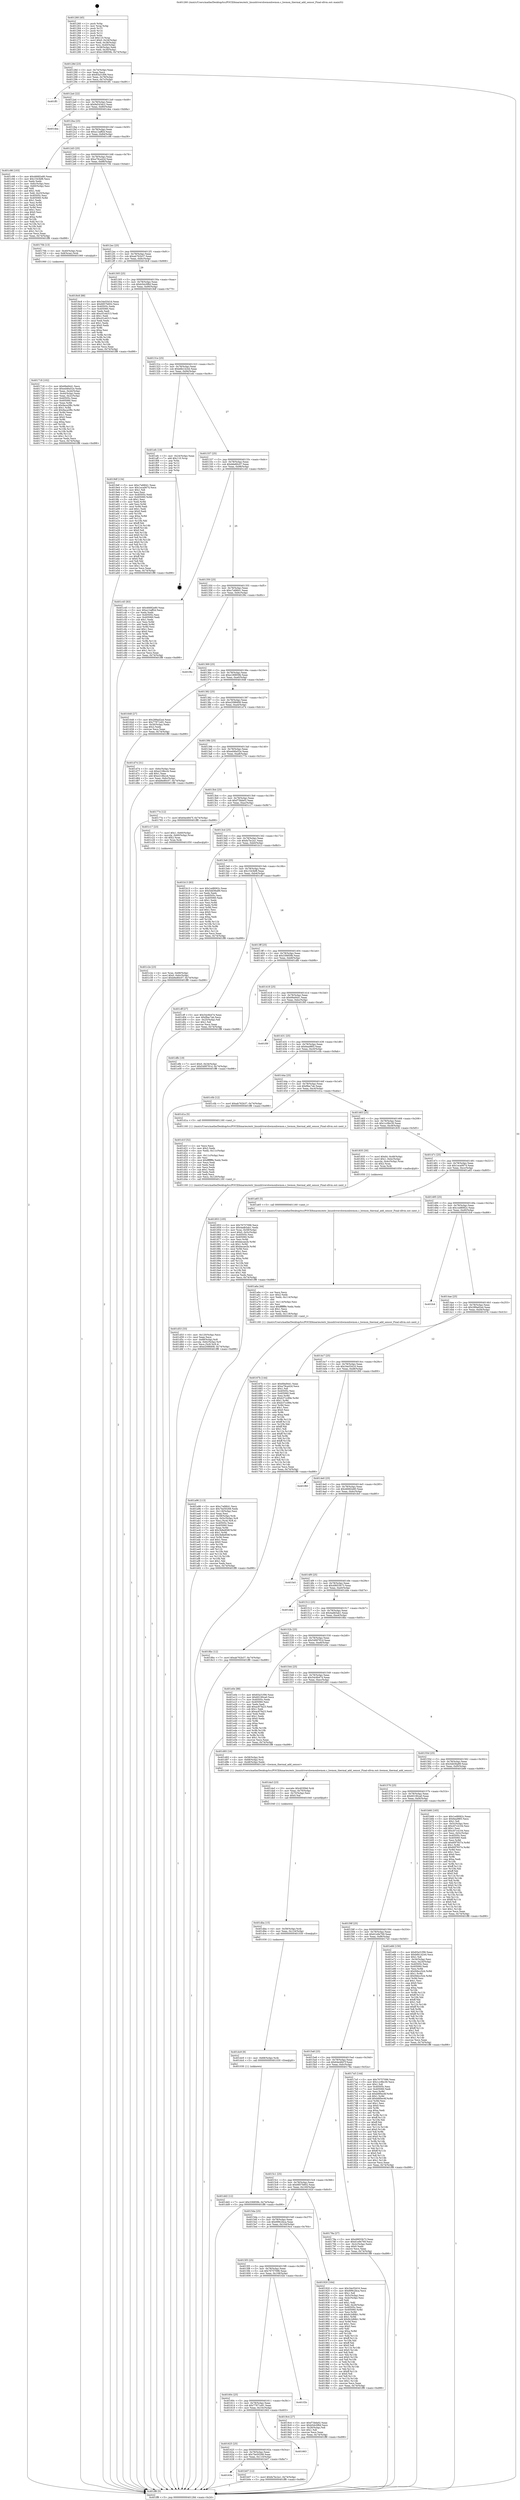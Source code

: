 digraph "0x401260" {
  label = "0x401260 (/mnt/c/Users/mathe/Desktop/tcc/POCII/binaries/extr_linuxdrivershwmonhwmon.c_hwmon_thermal_add_sensor_Final-ollvm.out::main(0))"
  labelloc = "t"
  node[shape=record]

  Entry [label="",width=0.3,height=0.3,shape=circle,fillcolor=black,style=filled]
  "0x40128d" [label="{
     0x40128d [23]\l
     | [instrs]\l
     &nbsp;&nbsp;0x40128d \<+3\>: mov -0x74(%rbp),%eax\l
     &nbsp;&nbsp;0x401290 \<+2\>: mov %eax,%ecx\l
     &nbsp;&nbsp;0x401292 \<+6\>: sub $0x83a31f06,%ecx\l
     &nbsp;&nbsp;0x401298 \<+3\>: mov %eax,-0x78(%rbp)\l
     &nbsp;&nbsp;0x40129b \<+3\>: mov %ecx,-0x7c(%rbp)\l
     &nbsp;&nbsp;0x40129e \<+6\>: je 0000000000401ff1 \<main+0xd91\>\l
  }"]
  "0x401ff1" [label="{
     0x401ff1\l
  }", style=dashed]
  "0x4012a4" [label="{
     0x4012a4 [22]\l
     | [instrs]\l
     &nbsp;&nbsp;0x4012a4 \<+5\>: jmp 00000000004012a9 \<main+0x49\>\l
     &nbsp;&nbsp;0x4012a9 \<+3\>: mov -0x78(%rbp),%eax\l
     &nbsp;&nbsp;0x4012ac \<+5\>: sub $0x9a543dc2,%eax\l
     &nbsp;&nbsp;0x4012b1 \<+3\>: mov %eax,-0x80(%rbp)\l
     &nbsp;&nbsp;0x4012b4 \<+6\>: je 0000000000401dea \<main+0xb8a\>\l
  }"]
  Exit [label="",width=0.3,height=0.3,shape=circle,fillcolor=black,style=filled,peripheries=2]
  "0x401dea" [label="{
     0x401dea\l
  }", style=dashed]
  "0x4012ba" [label="{
     0x4012ba [25]\l
     | [instrs]\l
     &nbsp;&nbsp;0x4012ba \<+5\>: jmp 00000000004012bf \<main+0x5f\>\l
     &nbsp;&nbsp;0x4012bf \<+3\>: mov -0x78(%rbp),%eax\l
     &nbsp;&nbsp;0x4012c2 \<+5\>: sub $0xa12aff2d,%eax\l
     &nbsp;&nbsp;0x4012c7 \<+6\>: mov %eax,-0x84(%rbp)\l
     &nbsp;&nbsp;0x4012cd \<+6\>: je 0000000000401c98 \<main+0xa38\>\l
  }"]
  "0x401dd2" [label="{
     0x401dd2 [12]\l
     | [instrs]\l
     &nbsp;&nbsp;0x401dd2 \<+7\>: movl $0x336859b,-0x74(%rbp)\l
     &nbsp;&nbsp;0x401dd9 \<+5\>: jmp 0000000000401ff8 \<main+0xd98\>\l
  }"]
  "0x401c98" [label="{
     0x401c98 [103]\l
     | [instrs]\l
     &nbsp;&nbsp;0x401c98 \<+5\>: mov $0x46682e80,%eax\l
     &nbsp;&nbsp;0x401c9d \<+5\>: mov $0x1543bf8,%ecx\l
     &nbsp;&nbsp;0x401ca2 \<+2\>: xor %edx,%edx\l
     &nbsp;&nbsp;0x401ca4 \<+3\>: mov -0x6c(%rbp),%esi\l
     &nbsp;&nbsp;0x401ca7 \<+3\>: cmp -0x60(%rbp),%esi\l
     &nbsp;&nbsp;0x401caa \<+4\>: setl %dil\l
     &nbsp;&nbsp;0x401cae \<+4\>: and $0x1,%dil\l
     &nbsp;&nbsp;0x401cb2 \<+4\>: mov %dil,-0x25(%rbp)\l
     &nbsp;&nbsp;0x401cb6 \<+7\>: mov 0x40505c,%esi\l
     &nbsp;&nbsp;0x401cbd \<+8\>: mov 0x405060,%r8d\l
     &nbsp;&nbsp;0x401cc5 \<+3\>: sub $0x1,%edx\l
     &nbsp;&nbsp;0x401cc8 \<+3\>: mov %esi,%r9d\l
     &nbsp;&nbsp;0x401ccb \<+3\>: add %edx,%r9d\l
     &nbsp;&nbsp;0x401cce \<+4\>: imul %r9d,%esi\l
     &nbsp;&nbsp;0x401cd2 \<+3\>: and $0x1,%esi\l
     &nbsp;&nbsp;0x401cd5 \<+3\>: cmp $0x0,%esi\l
     &nbsp;&nbsp;0x401cd8 \<+4\>: sete %dil\l
     &nbsp;&nbsp;0x401cdc \<+4\>: cmp $0xa,%r8d\l
     &nbsp;&nbsp;0x401ce0 \<+4\>: setl %r10b\l
     &nbsp;&nbsp;0x401ce4 \<+3\>: mov %dil,%r11b\l
     &nbsp;&nbsp;0x401ce7 \<+3\>: and %r10b,%r11b\l
     &nbsp;&nbsp;0x401cea \<+3\>: xor %r10b,%dil\l
     &nbsp;&nbsp;0x401ced \<+3\>: or %dil,%r11b\l
     &nbsp;&nbsp;0x401cf0 \<+4\>: test $0x1,%r11b\l
     &nbsp;&nbsp;0x401cf4 \<+3\>: cmovne %ecx,%eax\l
     &nbsp;&nbsp;0x401cf7 \<+3\>: mov %eax,-0x74(%rbp)\l
     &nbsp;&nbsp;0x401cfa \<+5\>: jmp 0000000000401ff8 \<main+0xd98\>\l
  }"]
  "0x4012d3" [label="{
     0x4012d3 [25]\l
     | [instrs]\l
     &nbsp;&nbsp;0x4012d3 \<+5\>: jmp 00000000004012d8 \<main+0x78\>\l
     &nbsp;&nbsp;0x4012d8 \<+3\>: mov -0x78(%rbp),%eax\l
     &nbsp;&nbsp;0x4012db \<+5\>: sub $0xa79ca42d,%eax\l
     &nbsp;&nbsp;0x4012e0 \<+6\>: mov %eax,-0x88(%rbp)\l
     &nbsp;&nbsp;0x4012e6 \<+6\>: je 000000000040170b \<main+0x4ab\>\l
  }"]
  "0x401dc9" [label="{
     0x401dc9 [9]\l
     | [instrs]\l
     &nbsp;&nbsp;0x401dc9 \<+4\>: mov -0x68(%rbp),%rdi\l
     &nbsp;&nbsp;0x401dcd \<+5\>: call 0000000000401030 \<free@plt\>\l
     | [calls]\l
     &nbsp;&nbsp;0x401030 \{1\} (unknown)\l
  }"]
  "0x40170b" [label="{
     0x40170b [13]\l
     | [instrs]\l
     &nbsp;&nbsp;0x40170b \<+4\>: mov -0x40(%rbp),%rax\l
     &nbsp;&nbsp;0x40170f \<+4\>: mov 0x8(%rax),%rdi\l
     &nbsp;&nbsp;0x401713 \<+5\>: call 0000000000401060 \<atoi@plt\>\l
     | [calls]\l
     &nbsp;&nbsp;0x401060 \{1\} (unknown)\l
  }"]
  "0x4012ec" [label="{
     0x4012ec [25]\l
     | [instrs]\l
     &nbsp;&nbsp;0x4012ec \<+5\>: jmp 00000000004012f1 \<main+0x91\>\l
     &nbsp;&nbsp;0x4012f1 \<+3\>: mov -0x78(%rbp),%eax\l
     &nbsp;&nbsp;0x4012f4 \<+5\>: sub $0xab762b37,%eax\l
     &nbsp;&nbsp;0x4012f9 \<+6\>: mov %eax,-0x8c(%rbp)\l
     &nbsp;&nbsp;0x4012ff \<+6\>: je 00000000004018c8 \<main+0x668\>\l
  }"]
  "0x401dba" [label="{
     0x401dba [15]\l
     | [instrs]\l
     &nbsp;&nbsp;0x401dba \<+4\>: mov -0x58(%rbp),%rdi\l
     &nbsp;&nbsp;0x401dbe \<+6\>: mov %eax,-0x124(%rbp)\l
     &nbsp;&nbsp;0x401dc4 \<+5\>: call 0000000000401030 \<free@plt\>\l
     | [calls]\l
     &nbsp;&nbsp;0x401030 \{1\} (unknown)\l
  }"]
  "0x4018c8" [label="{
     0x4018c8 [88]\l
     | [instrs]\l
     &nbsp;&nbsp;0x4018c8 \<+5\>: mov $0x34e55d16,%eax\l
     &nbsp;&nbsp;0x4018cd \<+5\>: mov $0x6857b602,%ecx\l
     &nbsp;&nbsp;0x4018d2 \<+7\>: mov 0x40505c,%edx\l
     &nbsp;&nbsp;0x4018d9 \<+7\>: mov 0x405060,%esi\l
     &nbsp;&nbsp;0x4018e0 \<+2\>: mov %edx,%edi\l
     &nbsp;&nbsp;0x4018e2 \<+6\>: add $0xc01eb313,%edi\l
     &nbsp;&nbsp;0x4018e8 \<+3\>: sub $0x1,%edi\l
     &nbsp;&nbsp;0x4018eb \<+6\>: sub $0xc01eb313,%edi\l
     &nbsp;&nbsp;0x4018f1 \<+3\>: imul %edi,%edx\l
     &nbsp;&nbsp;0x4018f4 \<+3\>: and $0x1,%edx\l
     &nbsp;&nbsp;0x4018f7 \<+3\>: cmp $0x0,%edx\l
     &nbsp;&nbsp;0x4018fa \<+4\>: sete %r8b\l
     &nbsp;&nbsp;0x4018fe \<+3\>: cmp $0xa,%esi\l
     &nbsp;&nbsp;0x401901 \<+4\>: setl %r9b\l
     &nbsp;&nbsp;0x401905 \<+3\>: mov %r8b,%r10b\l
     &nbsp;&nbsp;0x401908 \<+3\>: and %r9b,%r10b\l
     &nbsp;&nbsp;0x40190b \<+3\>: xor %r9b,%r8b\l
     &nbsp;&nbsp;0x40190e \<+3\>: or %r8b,%r10b\l
     &nbsp;&nbsp;0x401911 \<+4\>: test $0x1,%r10b\l
     &nbsp;&nbsp;0x401915 \<+3\>: cmovne %ecx,%eax\l
     &nbsp;&nbsp;0x401918 \<+3\>: mov %eax,-0x74(%rbp)\l
     &nbsp;&nbsp;0x40191b \<+5\>: jmp 0000000000401ff8 \<main+0xd98\>\l
  }"]
  "0x401305" [label="{
     0x401305 [25]\l
     | [instrs]\l
     &nbsp;&nbsp;0x401305 \<+5\>: jmp 000000000040130a \<main+0xaa\>\l
     &nbsp;&nbsp;0x40130a \<+3\>: mov -0x78(%rbp),%eax\l
     &nbsp;&nbsp;0x40130d \<+5\>: sub $0xb5dc0f6d,%eax\l
     &nbsp;&nbsp;0x401312 \<+6\>: mov %eax,-0x90(%rbp)\l
     &nbsp;&nbsp;0x401318 \<+6\>: je 00000000004019df \<main+0x77f\>\l
  }"]
  "0x401da3" [label="{
     0x401da3 [23]\l
     | [instrs]\l
     &nbsp;&nbsp;0x401da3 \<+10\>: movabs $0x4030b6,%rdi\l
     &nbsp;&nbsp;0x401dad \<+3\>: mov %eax,-0x70(%rbp)\l
     &nbsp;&nbsp;0x401db0 \<+3\>: mov -0x70(%rbp),%esi\l
     &nbsp;&nbsp;0x401db3 \<+2\>: mov $0x0,%al\l
     &nbsp;&nbsp;0x401db5 \<+5\>: call 0000000000401040 \<printf@plt\>\l
     | [calls]\l
     &nbsp;&nbsp;0x401040 \{1\} (unknown)\l
  }"]
  "0x4019df" [label="{
     0x4019df [134]\l
     | [instrs]\l
     &nbsp;&nbsp;0x4019df \<+5\>: mov $0xc7afd641,%eax\l
     &nbsp;&nbsp;0x4019e4 \<+5\>: mov $0x1eca0674,%ecx\l
     &nbsp;&nbsp;0x4019e9 \<+2\>: mov $0x1,%dl\l
     &nbsp;&nbsp;0x4019eb \<+2\>: xor %esi,%esi\l
     &nbsp;&nbsp;0x4019ed \<+7\>: mov 0x40505c,%edi\l
     &nbsp;&nbsp;0x4019f4 \<+8\>: mov 0x405060,%r8d\l
     &nbsp;&nbsp;0x4019fc \<+3\>: sub $0x1,%esi\l
     &nbsp;&nbsp;0x4019ff \<+3\>: mov %edi,%r9d\l
     &nbsp;&nbsp;0x401a02 \<+3\>: add %esi,%r9d\l
     &nbsp;&nbsp;0x401a05 \<+4\>: imul %r9d,%edi\l
     &nbsp;&nbsp;0x401a09 \<+3\>: and $0x1,%edi\l
     &nbsp;&nbsp;0x401a0c \<+3\>: cmp $0x0,%edi\l
     &nbsp;&nbsp;0x401a0f \<+4\>: sete %r10b\l
     &nbsp;&nbsp;0x401a13 \<+4\>: cmp $0xa,%r8d\l
     &nbsp;&nbsp;0x401a17 \<+4\>: setl %r11b\l
     &nbsp;&nbsp;0x401a1b \<+3\>: mov %r10b,%bl\l
     &nbsp;&nbsp;0x401a1e \<+3\>: xor $0xff,%bl\l
     &nbsp;&nbsp;0x401a21 \<+3\>: mov %r11b,%r14b\l
     &nbsp;&nbsp;0x401a24 \<+4\>: xor $0xff,%r14b\l
     &nbsp;&nbsp;0x401a28 \<+3\>: xor $0x0,%dl\l
     &nbsp;&nbsp;0x401a2b \<+3\>: mov %bl,%r15b\l
     &nbsp;&nbsp;0x401a2e \<+4\>: and $0x0,%r15b\l
     &nbsp;&nbsp;0x401a32 \<+3\>: and %dl,%r10b\l
     &nbsp;&nbsp;0x401a35 \<+3\>: mov %r14b,%r12b\l
     &nbsp;&nbsp;0x401a38 \<+4\>: and $0x0,%r12b\l
     &nbsp;&nbsp;0x401a3c \<+3\>: and %dl,%r11b\l
     &nbsp;&nbsp;0x401a3f \<+3\>: or %r10b,%r15b\l
     &nbsp;&nbsp;0x401a42 \<+3\>: or %r11b,%r12b\l
     &nbsp;&nbsp;0x401a45 \<+3\>: xor %r12b,%r15b\l
     &nbsp;&nbsp;0x401a48 \<+3\>: or %r14b,%bl\l
     &nbsp;&nbsp;0x401a4b \<+3\>: xor $0xff,%bl\l
     &nbsp;&nbsp;0x401a4e \<+3\>: or $0x0,%dl\l
     &nbsp;&nbsp;0x401a51 \<+2\>: and %dl,%bl\l
     &nbsp;&nbsp;0x401a53 \<+3\>: or %bl,%r15b\l
     &nbsp;&nbsp;0x401a56 \<+4\>: test $0x1,%r15b\l
     &nbsp;&nbsp;0x401a5a \<+3\>: cmovne %ecx,%eax\l
     &nbsp;&nbsp;0x401a5d \<+3\>: mov %eax,-0x74(%rbp)\l
     &nbsp;&nbsp;0x401a60 \<+5\>: jmp 0000000000401ff8 \<main+0xd98\>\l
  }"]
  "0x40131e" [label="{
     0x40131e [25]\l
     | [instrs]\l
     &nbsp;&nbsp;0x40131e \<+5\>: jmp 0000000000401323 \<main+0xc3\>\l
     &nbsp;&nbsp;0x401323 \<+3\>: mov -0x78(%rbp),%eax\l
     &nbsp;&nbsp;0x401326 \<+5\>: sub $0xb6b14244,%eax\l
     &nbsp;&nbsp;0x40132b \<+6\>: mov %eax,-0x94(%rbp)\l
     &nbsp;&nbsp;0x401331 \<+6\>: je 0000000000401efc \<main+0xc9c\>\l
  }"]
  "0x401d53" [label="{
     0x401d53 [33]\l
     | [instrs]\l
     &nbsp;&nbsp;0x401d53 \<+6\>: mov -0x120(%rbp),%ecx\l
     &nbsp;&nbsp;0x401d59 \<+3\>: imul %eax,%ecx\l
     &nbsp;&nbsp;0x401d5c \<+4\>: mov -0x68(%rbp),%r8\l
     &nbsp;&nbsp;0x401d60 \<+4\>: movslq -0x6c(%rbp),%r9\l
     &nbsp;&nbsp;0x401d64 \<+4\>: mov %ecx,(%r8,%r9,4)\l
     &nbsp;&nbsp;0x401d68 \<+7\>: movl $0xe2088d08,-0x74(%rbp)\l
     &nbsp;&nbsp;0x401d6f \<+5\>: jmp 0000000000401ff8 \<main+0xd98\>\l
  }"]
  "0x401efc" [label="{
     0x401efc [19]\l
     | [instrs]\l
     &nbsp;&nbsp;0x401efc \<+3\>: mov -0x24(%rbp),%eax\l
     &nbsp;&nbsp;0x401eff \<+7\>: add $0x110,%rsp\l
     &nbsp;&nbsp;0x401f06 \<+1\>: pop %rbx\l
     &nbsp;&nbsp;0x401f07 \<+2\>: pop %r12\l
     &nbsp;&nbsp;0x401f09 \<+2\>: pop %r14\l
     &nbsp;&nbsp;0x401f0b \<+2\>: pop %r15\l
     &nbsp;&nbsp;0x401f0d \<+1\>: pop %rbp\l
     &nbsp;&nbsp;0x401f0e \<+1\>: ret\l
  }"]
  "0x401337" [label="{
     0x401337 [25]\l
     | [instrs]\l
     &nbsp;&nbsp;0x401337 \<+5\>: jmp 000000000040133c \<main+0xdc\>\l
     &nbsp;&nbsp;0x40133c \<+3\>: mov -0x78(%rbp),%eax\l
     &nbsp;&nbsp;0x40133f \<+5\>: sub $0xb6e80c07,%eax\l
     &nbsp;&nbsp;0x401344 \<+6\>: mov %eax,-0x98(%rbp)\l
     &nbsp;&nbsp;0x40134a \<+6\>: je 0000000000401c45 \<main+0x9e5\>\l
  }"]
  "0x401d1f" [label="{
     0x401d1f [52]\l
     | [instrs]\l
     &nbsp;&nbsp;0x401d1f \<+2\>: xor %ecx,%ecx\l
     &nbsp;&nbsp;0x401d21 \<+5\>: mov $0x2,%edx\l
     &nbsp;&nbsp;0x401d26 \<+6\>: mov %edx,-0x11c(%rbp)\l
     &nbsp;&nbsp;0x401d2c \<+1\>: cltd\l
     &nbsp;&nbsp;0x401d2d \<+6\>: mov -0x11c(%rbp),%esi\l
     &nbsp;&nbsp;0x401d33 \<+2\>: idiv %esi\l
     &nbsp;&nbsp;0x401d35 \<+6\>: imul $0xfffffffe,%edx,%edx\l
     &nbsp;&nbsp;0x401d3b \<+2\>: mov %ecx,%edi\l
     &nbsp;&nbsp;0x401d3d \<+2\>: sub %edx,%edi\l
     &nbsp;&nbsp;0x401d3f \<+2\>: mov %ecx,%edx\l
     &nbsp;&nbsp;0x401d41 \<+3\>: sub $0x1,%edx\l
     &nbsp;&nbsp;0x401d44 \<+2\>: add %edx,%edi\l
     &nbsp;&nbsp;0x401d46 \<+2\>: sub %edi,%ecx\l
     &nbsp;&nbsp;0x401d48 \<+6\>: mov %ecx,-0x120(%rbp)\l
     &nbsp;&nbsp;0x401d4e \<+5\>: call 0000000000401160 \<next_i\>\l
     | [calls]\l
     &nbsp;&nbsp;0x401160 \{1\} (/mnt/c/Users/mathe/Desktop/tcc/POCII/binaries/extr_linuxdrivershwmonhwmon.c_hwmon_thermal_add_sensor_Final-ollvm.out::next_i)\l
  }"]
  "0x401c45" [label="{
     0x401c45 [83]\l
     | [instrs]\l
     &nbsp;&nbsp;0x401c45 \<+5\>: mov $0x46682e80,%eax\l
     &nbsp;&nbsp;0x401c4a \<+5\>: mov $0xa12aff2d,%ecx\l
     &nbsp;&nbsp;0x401c4f \<+2\>: xor %edx,%edx\l
     &nbsp;&nbsp;0x401c51 \<+7\>: mov 0x40505c,%esi\l
     &nbsp;&nbsp;0x401c58 \<+7\>: mov 0x405060,%edi\l
     &nbsp;&nbsp;0x401c5f \<+3\>: sub $0x1,%edx\l
     &nbsp;&nbsp;0x401c62 \<+3\>: mov %esi,%r8d\l
     &nbsp;&nbsp;0x401c65 \<+3\>: add %edx,%r8d\l
     &nbsp;&nbsp;0x401c68 \<+4\>: imul %r8d,%esi\l
     &nbsp;&nbsp;0x401c6c \<+3\>: and $0x1,%esi\l
     &nbsp;&nbsp;0x401c6f \<+3\>: cmp $0x0,%esi\l
     &nbsp;&nbsp;0x401c72 \<+4\>: sete %r9b\l
     &nbsp;&nbsp;0x401c76 \<+3\>: cmp $0xa,%edi\l
     &nbsp;&nbsp;0x401c79 \<+4\>: setl %r10b\l
     &nbsp;&nbsp;0x401c7d \<+3\>: mov %r9b,%r11b\l
     &nbsp;&nbsp;0x401c80 \<+3\>: and %r10b,%r11b\l
     &nbsp;&nbsp;0x401c83 \<+3\>: xor %r10b,%r9b\l
     &nbsp;&nbsp;0x401c86 \<+3\>: or %r9b,%r11b\l
     &nbsp;&nbsp;0x401c89 \<+4\>: test $0x1,%r11b\l
     &nbsp;&nbsp;0x401c8d \<+3\>: cmovne %ecx,%eax\l
     &nbsp;&nbsp;0x401c90 \<+3\>: mov %eax,-0x74(%rbp)\l
     &nbsp;&nbsp;0x401c93 \<+5\>: jmp 0000000000401ff8 \<main+0xd98\>\l
  }"]
  "0x401350" [label="{
     0x401350 [25]\l
     | [instrs]\l
     &nbsp;&nbsp;0x401350 \<+5\>: jmp 0000000000401355 \<main+0xf5\>\l
     &nbsp;&nbsp;0x401355 \<+3\>: mov -0x78(%rbp),%eax\l
     &nbsp;&nbsp;0x401358 \<+5\>: sub $0xc7afd641,%eax\l
     &nbsp;&nbsp;0x40135d \<+6\>: mov %eax,-0x9c(%rbp)\l
     &nbsp;&nbsp;0x401363 \<+6\>: je 0000000000401f6c \<main+0xd0c\>\l
  }"]
  "0x401c2e" [label="{
     0x401c2e [23]\l
     | [instrs]\l
     &nbsp;&nbsp;0x401c2e \<+4\>: mov %rax,-0x68(%rbp)\l
     &nbsp;&nbsp;0x401c32 \<+7\>: movl $0x0,-0x6c(%rbp)\l
     &nbsp;&nbsp;0x401c39 \<+7\>: movl $0xb6e80c07,-0x74(%rbp)\l
     &nbsp;&nbsp;0x401c40 \<+5\>: jmp 0000000000401ff8 \<main+0xd98\>\l
  }"]
  "0x401f6c" [label="{
     0x401f6c\l
  }", style=dashed]
  "0x401369" [label="{
     0x401369 [25]\l
     | [instrs]\l
     &nbsp;&nbsp;0x401369 \<+5\>: jmp 000000000040136e \<main+0x10e\>\l
     &nbsp;&nbsp;0x40136e \<+3\>: mov -0x78(%rbp),%eax\l
     &nbsp;&nbsp;0x401371 \<+5\>: sub $0xe189859b,%eax\l
     &nbsp;&nbsp;0x401376 \<+6\>: mov %eax,-0xa0(%rbp)\l
     &nbsp;&nbsp;0x40137c \<+6\>: je 0000000000401648 \<main+0x3e8\>\l
  }"]
  "0x40163e" [label="{
     0x40163e\l
  }", style=dashed]
  "0x401648" [label="{
     0x401648 [27]\l
     | [instrs]\l
     &nbsp;&nbsp;0x401648 \<+5\>: mov $0x289ad2a4,%eax\l
     &nbsp;&nbsp;0x40164d \<+5\>: mov $0x77871e91,%ecx\l
     &nbsp;&nbsp;0x401652 \<+3\>: mov -0x30(%rbp),%edx\l
     &nbsp;&nbsp;0x401655 \<+3\>: cmp $0x2,%edx\l
     &nbsp;&nbsp;0x401658 \<+3\>: cmovne %ecx,%eax\l
     &nbsp;&nbsp;0x40165b \<+3\>: mov %eax,-0x74(%rbp)\l
     &nbsp;&nbsp;0x40165e \<+5\>: jmp 0000000000401ff8 \<main+0xd98\>\l
  }"]
  "0x401382" [label="{
     0x401382 [25]\l
     | [instrs]\l
     &nbsp;&nbsp;0x401382 \<+5\>: jmp 0000000000401387 \<main+0x127\>\l
     &nbsp;&nbsp;0x401387 \<+3\>: mov -0x78(%rbp),%eax\l
     &nbsp;&nbsp;0x40138a \<+5\>: sub $0xe2088d08,%eax\l
     &nbsp;&nbsp;0x40138f \<+6\>: mov %eax,-0xa4(%rbp)\l
     &nbsp;&nbsp;0x401395 \<+6\>: je 0000000000401d74 \<main+0xb14\>\l
  }"]
  "0x401ff8" [label="{
     0x401ff8 [5]\l
     | [instrs]\l
     &nbsp;&nbsp;0x401ff8 \<+5\>: jmp 000000000040128d \<main+0x2d\>\l
  }"]
  "0x401260" [label="{
     0x401260 [45]\l
     | [instrs]\l
     &nbsp;&nbsp;0x401260 \<+1\>: push %rbp\l
     &nbsp;&nbsp;0x401261 \<+3\>: mov %rsp,%rbp\l
     &nbsp;&nbsp;0x401264 \<+2\>: push %r15\l
     &nbsp;&nbsp;0x401266 \<+2\>: push %r14\l
     &nbsp;&nbsp;0x401268 \<+2\>: push %r12\l
     &nbsp;&nbsp;0x40126a \<+1\>: push %rbx\l
     &nbsp;&nbsp;0x40126b \<+7\>: sub $0x110,%rsp\l
     &nbsp;&nbsp;0x401272 \<+7\>: movl $0x0,-0x34(%rbp)\l
     &nbsp;&nbsp;0x401279 \<+3\>: mov %edi,-0x38(%rbp)\l
     &nbsp;&nbsp;0x40127c \<+4\>: mov %rsi,-0x40(%rbp)\l
     &nbsp;&nbsp;0x401280 \<+3\>: mov -0x38(%rbp),%edi\l
     &nbsp;&nbsp;0x401283 \<+3\>: mov %edi,-0x30(%rbp)\l
     &nbsp;&nbsp;0x401286 \<+7\>: movl $0xe189859b,-0x74(%rbp)\l
  }"]
  "0x401b07" [label="{
     0x401b07 [12]\l
     | [instrs]\l
     &nbsp;&nbsp;0x401b07 \<+7\>: movl $0xfa7bc2a1,-0x74(%rbp)\l
     &nbsp;&nbsp;0x401b0e \<+5\>: jmp 0000000000401ff8 \<main+0xd98\>\l
  }"]
  "0x401d74" [label="{
     0x401d74 [31]\l
     | [instrs]\l
     &nbsp;&nbsp;0x401d74 \<+3\>: mov -0x6c(%rbp),%eax\l
     &nbsp;&nbsp;0x401d77 \<+5\>: sub $0xe218bccb,%eax\l
     &nbsp;&nbsp;0x401d7c \<+3\>: add $0x1,%eax\l
     &nbsp;&nbsp;0x401d7f \<+5\>: add $0xe218bccb,%eax\l
     &nbsp;&nbsp;0x401d84 \<+3\>: mov %eax,-0x6c(%rbp)\l
     &nbsp;&nbsp;0x401d87 \<+7\>: movl $0xb6e80c07,-0x74(%rbp)\l
     &nbsp;&nbsp;0x401d8e \<+5\>: jmp 0000000000401ff8 \<main+0xd98\>\l
  }"]
  "0x40139b" [label="{
     0x40139b [25]\l
     | [instrs]\l
     &nbsp;&nbsp;0x40139b \<+5\>: jmp 00000000004013a0 \<main+0x140\>\l
     &nbsp;&nbsp;0x4013a0 \<+3\>: mov -0x78(%rbp),%eax\l
     &nbsp;&nbsp;0x4013a3 \<+5\>: sub $0xed46a52e,%eax\l
     &nbsp;&nbsp;0x4013a8 \<+6\>: mov %eax,-0xa8(%rbp)\l
     &nbsp;&nbsp;0x4013ae \<+6\>: je 000000000040177e \<main+0x51e\>\l
  }"]
  "0x401625" [label="{
     0x401625 [25]\l
     | [instrs]\l
     &nbsp;&nbsp;0x401625 \<+5\>: jmp 000000000040162a \<main+0x3ca\>\l
     &nbsp;&nbsp;0x40162a \<+3\>: mov -0x78(%rbp),%eax\l
     &nbsp;&nbsp;0x40162d \<+5\>: sub $0x7be50268,%eax\l
     &nbsp;&nbsp;0x401632 \<+6\>: mov %eax,-0x110(%rbp)\l
     &nbsp;&nbsp;0x401638 \<+6\>: je 0000000000401b07 \<main+0x8a7\>\l
  }"]
  "0x40177e" [label="{
     0x40177e [12]\l
     | [instrs]\l
     &nbsp;&nbsp;0x40177e \<+7\>: movl $0x64e4847f,-0x74(%rbp)\l
     &nbsp;&nbsp;0x401785 \<+5\>: jmp 0000000000401ff8 \<main+0xd98\>\l
  }"]
  "0x4013b4" [label="{
     0x4013b4 [25]\l
     | [instrs]\l
     &nbsp;&nbsp;0x4013b4 \<+5\>: jmp 00000000004013b9 \<main+0x159\>\l
     &nbsp;&nbsp;0x4013b9 \<+3\>: mov -0x78(%rbp),%eax\l
     &nbsp;&nbsp;0x4013bc \<+5\>: sub $0xf73bfa02,%eax\l
     &nbsp;&nbsp;0x4013c1 \<+6\>: mov %eax,-0xac(%rbp)\l
     &nbsp;&nbsp;0x4013c7 \<+6\>: je 0000000000401c17 \<main+0x9b7\>\l
  }"]
  "0x401663" [label="{
     0x401663\l
  }", style=dashed]
  "0x401c17" [label="{
     0x401c17 [23]\l
     | [instrs]\l
     &nbsp;&nbsp;0x401c17 \<+7\>: movl $0x1,-0x60(%rbp)\l
     &nbsp;&nbsp;0x401c1e \<+4\>: movslq -0x60(%rbp),%rax\l
     &nbsp;&nbsp;0x401c22 \<+4\>: shl $0x2,%rax\l
     &nbsp;&nbsp;0x401c26 \<+3\>: mov %rax,%rdi\l
     &nbsp;&nbsp;0x401c29 \<+5\>: call 0000000000401050 \<malloc@plt\>\l
     | [calls]\l
     &nbsp;&nbsp;0x401050 \{1\} (unknown)\l
  }"]
  "0x4013cd" [label="{
     0x4013cd [25]\l
     | [instrs]\l
     &nbsp;&nbsp;0x4013cd \<+5\>: jmp 00000000004013d2 \<main+0x172\>\l
     &nbsp;&nbsp;0x4013d2 \<+3\>: mov -0x78(%rbp),%eax\l
     &nbsp;&nbsp;0x4013d5 \<+5\>: sub $0xfa7bc2a1,%eax\l
     &nbsp;&nbsp;0x4013da \<+6\>: mov %eax,-0xb0(%rbp)\l
     &nbsp;&nbsp;0x4013e0 \<+6\>: je 0000000000401b13 \<main+0x8b3\>\l
  }"]
  "0x40160c" [label="{
     0x40160c [25]\l
     | [instrs]\l
     &nbsp;&nbsp;0x40160c \<+5\>: jmp 0000000000401611 \<main+0x3b1\>\l
     &nbsp;&nbsp;0x401611 \<+3\>: mov -0x78(%rbp),%eax\l
     &nbsp;&nbsp;0x401614 \<+5\>: sub $0x77871e91,%eax\l
     &nbsp;&nbsp;0x401619 \<+6\>: mov %eax,-0x10c(%rbp)\l
     &nbsp;&nbsp;0x40161f \<+6\>: je 0000000000401663 \<main+0x403\>\l
  }"]
  "0x401b13" [label="{
     0x401b13 [83]\l
     | [instrs]\l
     &nbsp;&nbsp;0x401b13 \<+5\>: mov $0x1ed8062c,%eax\l
     &nbsp;&nbsp;0x401b18 \<+5\>: mov $0x5dd36a89,%ecx\l
     &nbsp;&nbsp;0x401b1d \<+2\>: xor %edx,%edx\l
     &nbsp;&nbsp;0x401b1f \<+7\>: mov 0x40505c,%esi\l
     &nbsp;&nbsp;0x401b26 \<+7\>: mov 0x405060,%edi\l
     &nbsp;&nbsp;0x401b2d \<+3\>: sub $0x1,%edx\l
     &nbsp;&nbsp;0x401b30 \<+3\>: mov %esi,%r8d\l
     &nbsp;&nbsp;0x401b33 \<+3\>: add %edx,%r8d\l
     &nbsp;&nbsp;0x401b36 \<+4\>: imul %r8d,%esi\l
     &nbsp;&nbsp;0x401b3a \<+3\>: and $0x1,%esi\l
     &nbsp;&nbsp;0x401b3d \<+3\>: cmp $0x0,%esi\l
     &nbsp;&nbsp;0x401b40 \<+4\>: sete %r9b\l
     &nbsp;&nbsp;0x401b44 \<+3\>: cmp $0xa,%edi\l
     &nbsp;&nbsp;0x401b47 \<+4\>: setl %r10b\l
     &nbsp;&nbsp;0x401b4b \<+3\>: mov %r9b,%r11b\l
     &nbsp;&nbsp;0x401b4e \<+3\>: and %r10b,%r11b\l
     &nbsp;&nbsp;0x401b51 \<+3\>: xor %r10b,%r9b\l
     &nbsp;&nbsp;0x401b54 \<+3\>: or %r9b,%r11b\l
     &nbsp;&nbsp;0x401b57 \<+4\>: test $0x1,%r11b\l
     &nbsp;&nbsp;0x401b5b \<+3\>: cmovne %ecx,%eax\l
     &nbsp;&nbsp;0x401b5e \<+3\>: mov %eax,-0x74(%rbp)\l
     &nbsp;&nbsp;0x401b61 \<+5\>: jmp 0000000000401ff8 \<main+0xd98\>\l
  }"]
  "0x4013e6" [label="{
     0x4013e6 [25]\l
     | [instrs]\l
     &nbsp;&nbsp;0x4013e6 \<+5\>: jmp 00000000004013eb \<main+0x18b\>\l
     &nbsp;&nbsp;0x4013eb \<+3\>: mov -0x78(%rbp),%eax\l
     &nbsp;&nbsp;0x4013ee \<+5\>: sub $0x1543bf8,%eax\l
     &nbsp;&nbsp;0x4013f3 \<+6\>: mov %eax,-0xb4(%rbp)\l
     &nbsp;&nbsp;0x4013f9 \<+6\>: je 0000000000401cff \<main+0xa9f\>\l
  }"]
  "0x401f2b" [label="{
     0x401f2b\l
  }", style=dashed]
  "0x401cff" [label="{
     0x401cff [27]\l
     | [instrs]\l
     &nbsp;&nbsp;0x401cff \<+5\>: mov $0x54c6b474,%eax\l
     &nbsp;&nbsp;0x401d04 \<+5\>: mov $0xf9ac7ab,%ecx\l
     &nbsp;&nbsp;0x401d09 \<+3\>: mov -0x25(%rbp),%dl\l
     &nbsp;&nbsp;0x401d0c \<+3\>: test $0x1,%dl\l
     &nbsp;&nbsp;0x401d0f \<+3\>: cmovne %ecx,%eax\l
     &nbsp;&nbsp;0x401d12 \<+3\>: mov %eax,-0x74(%rbp)\l
     &nbsp;&nbsp;0x401d15 \<+5\>: jmp 0000000000401ff8 \<main+0xd98\>\l
  }"]
  "0x4013ff" [label="{
     0x4013ff [25]\l
     | [instrs]\l
     &nbsp;&nbsp;0x4013ff \<+5\>: jmp 0000000000401404 \<main+0x1a4\>\l
     &nbsp;&nbsp;0x401404 \<+3\>: mov -0x78(%rbp),%eax\l
     &nbsp;&nbsp;0x401407 \<+5\>: sub $0x336859b,%eax\l
     &nbsp;&nbsp;0x40140c \<+6\>: mov %eax,-0xb8(%rbp)\l
     &nbsp;&nbsp;0x401412 \<+6\>: je 0000000000401dfb \<main+0xb9b\>\l
  }"]
  "0x401a96" [label="{
     0x401a96 [113]\l
     | [instrs]\l
     &nbsp;&nbsp;0x401a96 \<+5\>: mov $0xc7afd641,%ecx\l
     &nbsp;&nbsp;0x401a9b \<+5\>: mov $0x7be50268,%edx\l
     &nbsp;&nbsp;0x401aa0 \<+6\>: mov -0x118(%rbp),%esi\l
     &nbsp;&nbsp;0x401aa6 \<+3\>: imul %eax,%esi\l
     &nbsp;&nbsp;0x401aa9 \<+4\>: mov -0x58(%rbp),%rdi\l
     &nbsp;&nbsp;0x401aad \<+4\>: movslq -0x5c(%rbp),%r8\l
     &nbsp;&nbsp;0x401ab1 \<+4\>: mov %esi,(%rdi,%r8,4)\l
     &nbsp;&nbsp;0x401ab5 \<+7\>: mov 0x40505c,%eax\l
     &nbsp;&nbsp;0x401abc \<+7\>: mov 0x405060,%esi\l
     &nbsp;&nbsp;0x401ac3 \<+3\>: mov %eax,%r9d\l
     &nbsp;&nbsp;0x401ac6 \<+7\>: add $0x3b8e858f,%r9d\l
     &nbsp;&nbsp;0x401acd \<+4\>: sub $0x1,%r9d\l
     &nbsp;&nbsp;0x401ad1 \<+7\>: sub $0x3b8e858f,%r9d\l
     &nbsp;&nbsp;0x401ad8 \<+4\>: imul %r9d,%eax\l
     &nbsp;&nbsp;0x401adc \<+3\>: and $0x1,%eax\l
     &nbsp;&nbsp;0x401adf \<+3\>: cmp $0x0,%eax\l
     &nbsp;&nbsp;0x401ae2 \<+4\>: sete %r10b\l
     &nbsp;&nbsp;0x401ae6 \<+3\>: cmp $0xa,%esi\l
     &nbsp;&nbsp;0x401ae9 \<+4\>: setl %r11b\l
     &nbsp;&nbsp;0x401aed \<+3\>: mov %r10b,%bl\l
     &nbsp;&nbsp;0x401af0 \<+3\>: and %r11b,%bl\l
     &nbsp;&nbsp;0x401af3 \<+3\>: xor %r11b,%r10b\l
     &nbsp;&nbsp;0x401af6 \<+3\>: or %r10b,%bl\l
     &nbsp;&nbsp;0x401af9 \<+3\>: test $0x1,%bl\l
     &nbsp;&nbsp;0x401afc \<+3\>: cmovne %edx,%ecx\l
     &nbsp;&nbsp;0x401aff \<+3\>: mov %ecx,-0x74(%rbp)\l
     &nbsp;&nbsp;0x401b02 \<+5\>: jmp 0000000000401ff8 \<main+0xd98\>\l
  }"]
  "0x401dfb" [label="{
     0x401dfb [19]\l
     | [instrs]\l
     &nbsp;&nbsp;0x401dfb \<+7\>: movl $0x0,-0x34(%rbp)\l
     &nbsp;&nbsp;0x401e02 \<+7\>: movl $0x5499791d,-0x74(%rbp)\l
     &nbsp;&nbsp;0x401e09 \<+5\>: jmp 0000000000401ff8 \<main+0xd98\>\l
  }"]
  "0x401418" [label="{
     0x401418 [25]\l
     | [instrs]\l
     &nbsp;&nbsp;0x401418 \<+5\>: jmp 000000000040141d \<main+0x1bd\>\l
     &nbsp;&nbsp;0x40141d \<+3\>: mov -0x78(%rbp),%eax\l
     &nbsp;&nbsp;0x401420 \<+5\>: sub $0x69a9441,%eax\l
     &nbsp;&nbsp;0x401425 \<+6\>: mov %eax,-0xbc(%rbp)\l
     &nbsp;&nbsp;0x40142b \<+6\>: je 0000000000401f0f \<main+0xcaf\>\l
  }"]
  "0x401a6a" [label="{
     0x401a6a [44]\l
     | [instrs]\l
     &nbsp;&nbsp;0x401a6a \<+2\>: xor %ecx,%ecx\l
     &nbsp;&nbsp;0x401a6c \<+5\>: mov $0x2,%edx\l
     &nbsp;&nbsp;0x401a71 \<+6\>: mov %edx,-0x114(%rbp)\l
     &nbsp;&nbsp;0x401a77 \<+1\>: cltd\l
     &nbsp;&nbsp;0x401a78 \<+6\>: mov -0x114(%rbp),%esi\l
     &nbsp;&nbsp;0x401a7e \<+2\>: idiv %esi\l
     &nbsp;&nbsp;0x401a80 \<+6\>: imul $0xfffffffe,%edx,%edx\l
     &nbsp;&nbsp;0x401a86 \<+3\>: sub $0x1,%ecx\l
     &nbsp;&nbsp;0x401a89 \<+2\>: sub %ecx,%edx\l
     &nbsp;&nbsp;0x401a8b \<+6\>: mov %edx,-0x118(%rbp)\l
     &nbsp;&nbsp;0x401a91 \<+5\>: call 0000000000401160 \<next_i\>\l
     | [calls]\l
     &nbsp;&nbsp;0x401160 \{1\} (/mnt/c/Users/mathe/Desktop/tcc/POCII/binaries/extr_linuxdrivershwmonhwmon.c_hwmon_thermal_add_sensor_Final-ollvm.out::next_i)\l
  }"]
  "0x401f0f" [label="{
     0x401f0f\l
  }", style=dashed]
  "0x401431" [label="{
     0x401431 [25]\l
     | [instrs]\l
     &nbsp;&nbsp;0x401431 \<+5\>: jmp 0000000000401436 \<main+0x1d6\>\l
     &nbsp;&nbsp;0x401436 \<+3\>: mov -0x78(%rbp),%eax\l
     &nbsp;&nbsp;0x401439 \<+5\>: sub $0x6ea98f3,%eax\l
     &nbsp;&nbsp;0x40143e \<+6\>: mov %eax,-0xc0(%rbp)\l
     &nbsp;&nbsp;0x401444 \<+6\>: je 0000000000401c0b \<main+0x9ab\>\l
  }"]
  "0x4015f3" [label="{
     0x4015f3 [25]\l
     | [instrs]\l
     &nbsp;&nbsp;0x4015f3 \<+5\>: jmp 00000000004015f8 \<main+0x398\>\l
     &nbsp;&nbsp;0x4015f8 \<+3\>: mov -0x78(%rbp),%eax\l
     &nbsp;&nbsp;0x4015fb \<+5\>: sub $0x76757096,%eax\l
     &nbsp;&nbsp;0x401600 \<+6\>: mov %eax,-0x108(%rbp)\l
     &nbsp;&nbsp;0x401606 \<+6\>: je 0000000000401f2b \<main+0xccb\>\l
  }"]
  "0x401c0b" [label="{
     0x401c0b [12]\l
     | [instrs]\l
     &nbsp;&nbsp;0x401c0b \<+7\>: movl $0xab762b37,-0x74(%rbp)\l
     &nbsp;&nbsp;0x401c12 \<+5\>: jmp 0000000000401ff8 \<main+0xd98\>\l
  }"]
  "0x40144a" [label="{
     0x40144a [25]\l
     | [instrs]\l
     &nbsp;&nbsp;0x40144a \<+5\>: jmp 000000000040144f \<main+0x1ef\>\l
     &nbsp;&nbsp;0x40144f \<+3\>: mov -0x78(%rbp),%eax\l
     &nbsp;&nbsp;0x401452 \<+5\>: sub $0xf9ac7ab,%eax\l
     &nbsp;&nbsp;0x401457 \<+6\>: mov %eax,-0xc4(%rbp)\l
     &nbsp;&nbsp;0x40145d \<+6\>: je 0000000000401d1a \<main+0xaba\>\l
  }"]
  "0x4019c4" [label="{
     0x4019c4 [27]\l
     | [instrs]\l
     &nbsp;&nbsp;0x4019c4 \<+5\>: mov $0xf73bfa02,%eax\l
     &nbsp;&nbsp;0x4019c9 \<+5\>: mov $0xb5dc0f6d,%ecx\l
     &nbsp;&nbsp;0x4019ce \<+3\>: mov -0x26(%rbp),%dl\l
     &nbsp;&nbsp;0x4019d1 \<+3\>: test $0x1,%dl\l
     &nbsp;&nbsp;0x4019d4 \<+3\>: cmovne %ecx,%eax\l
     &nbsp;&nbsp;0x4019d7 \<+3\>: mov %eax,-0x74(%rbp)\l
     &nbsp;&nbsp;0x4019da \<+5\>: jmp 0000000000401ff8 \<main+0xd98\>\l
  }"]
  "0x401d1a" [label="{
     0x401d1a [5]\l
     | [instrs]\l
     &nbsp;&nbsp;0x401d1a \<+5\>: call 0000000000401160 \<next_i\>\l
     | [calls]\l
     &nbsp;&nbsp;0x401160 \{1\} (/mnt/c/Users/mathe/Desktop/tcc/POCII/binaries/extr_linuxdrivershwmonhwmon.c_hwmon_thermal_add_sensor_Final-ollvm.out::next_i)\l
  }"]
  "0x401463" [label="{
     0x401463 [25]\l
     | [instrs]\l
     &nbsp;&nbsp;0x401463 \<+5\>: jmp 0000000000401468 \<main+0x208\>\l
     &nbsp;&nbsp;0x401468 \<+3\>: mov -0x78(%rbp),%eax\l
     &nbsp;&nbsp;0x40146b \<+5\>: sub $0x1cc9bc30,%eax\l
     &nbsp;&nbsp;0x401470 \<+6\>: mov %eax,-0xc8(%rbp)\l
     &nbsp;&nbsp;0x401476 \<+6\>: je 0000000000401835 \<main+0x5d5\>\l
  }"]
  "0x4015da" [label="{
     0x4015da [25]\l
     | [instrs]\l
     &nbsp;&nbsp;0x4015da \<+5\>: jmp 00000000004015df \<main+0x37f\>\l
     &nbsp;&nbsp;0x4015df \<+3\>: mov -0x78(%rbp),%eax\l
     &nbsp;&nbsp;0x4015e2 \<+5\>: sub $0x699c2bca,%eax\l
     &nbsp;&nbsp;0x4015e7 \<+6\>: mov %eax,-0x104(%rbp)\l
     &nbsp;&nbsp;0x4015ed \<+6\>: je 00000000004019c4 \<main+0x764\>\l
  }"]
  "0x401835" [label="{
     0x401835 [30]\l
     | [instrs]\l
     &nbsp;&nbsp;0x401835 \<+7\>: movl $0x64,-0x48(%rbp)\l
     &nbsp;&nbsp;0x40183c \<+7\>: movl $0x1,-0x4c(%rbp)\l
     &nbsp;&nbsp;0x401843 \<+4\>: movslq -0x4c(%rbp),%rax\l
     &nbsp;&nbsp;0x401847 \<+4\>: shl $0x2,%rax\l
     &nbsp;&nbsp;0x40184b \<+3\>: mov %rax,%rdi\l
     &nbsp;&nbsp;0x40184e \<+5\>: call 0000000000401050 \<malloc@plt\>\l
     | [calls]\l
     &nbsp;&nbsp;0x401050 \{1\} (unknown)\l
  }"]
  "0x40147c" [label="{
     0x40147c [25]\l
     | [instrs]\l
     &nbsp;&nbsp;0x40147c \<+5\>: jmp 0000000000401481 \<main+0x221\>\l
     &nbsp;&nbsp;0x401481 \<+3\>: mov -0x78(%rbp),%eax\l
     &nbsp;&nbsp;0x401484 \<+5\>: sub $0x1eca0674,%eax\l
     &nbsp;&nbsp;0x401489 \<+6\>: mov %eax,-0xcc(%rbp)\l
     &nbsp;&nbsp;0x40148f \<+6\>: je 0000000000401a65 \<main+0x805\>\l
  }"]
  "0x401920" [label="{
     0x401920 [164]\l
     | [instrs]\l
     &nbsp;&nbsp;0x401920 \<+5\>: mov $0x34e55d16,%eax\l
     &nbsp;&nbsp;0x401925 \<+5\>: mov $0x699c2bca,%ecx\l
     &nbsp;&nbsp;0x40192a \<+2\>: mov $0x1,%dl\l
     &nbsp;&nbsp;0x40192c \<+3\>: mov -0x5c(%rbp),%esi\l
     &nbsp;&nbsp;0x40192f \<+3\>: cmp -0x4c(%rbp),%esi\l
     &nbsp;&nbsp;0x401932 \<+4\>: setl %dil\l
     &nbsp;&nbsp;0x401936 \<+4\>: and $0x1,%dil\l
     &nbsp;&nbsp;0x40193a \<+4\>: mov %dil,-0x26(%rbp)\l
     &nbsp;&nbsp;0x40193e \<+7\>: mov 0x40505c,%esi\l
     &nbsp;&nbsp;0x401945 \<+8\>: mov 0x405060,%r8d\l
     &nbsp;&nbsp;0x40194d \<+3\>: mov %esi,%r9d\l
     &nbsp;&nbsp;0x401950 \<+7\>: sub $0x9c2dfdb1,%r9d\l
     &nbsp;&nbsp;0x401957 \<+4\>: sub $0x1,%r9d\l
     &nbsp;&nbsp;0x40195b \<+7\>: add $0x9c2dfdb1,%r9d\l
     &nbsp;&nbsp;0x401962 \<+4\>: imul %r9d,%esi\l
     &nbsp;&nbsp;0x401966 \<+3\>: and $0x1,%esi\l
     &nbsp;&nbsp;0x401969 \<+3\>: cmp $0x0,%esi\l
     &nbsp;&nbsp;0x40196c \<+4\>: sete %dil\l
     &nbsp;&nbsp;0x401970 \<+4\>: cmp $0xa,%r8d\l
     &nbsp;&nbsp;0x401974 \<+4\>: setl %r10b\l
     &nbsp;&nbsp;0x401978 \<+3\>: mov %dil,%r11b\l
     &nbsp;&nbsp;0x40197b \<+4\>: xor $0xff,%r11b\l
     &nbsp;&nbsp;0x40197f \<+3\>: mov %r10b,%bl\l
     &nbsp;&nbsp;0x401982 \<+3\>: xor $0xff,%bl\l
     &nbsp;&nbsp;0x401985 \<+3\>: xor $0x0,%dl\l
     &nbsp;&nbsp;0x401988 \<+3\>: mov %r11b,%r14b\l
     &nbsp;&nbsp;0x40198b \<+4\>: and $0x0,%r14b\l
     &nbsp;&nbsp;0x40198f \<+3\>: and %dl,%dil\l
     &nbsp;&nbsp;0x401992 \<+3\>: mov %bl,%r15b\l
     &nbsp;&nbsp;0x401995 \<+4\>: and $0x0,%r15b\l
     &nbsp;&nbsp;0x401999 \<+3\>: and %dl,%r10b\l
     &nbsp;&nbsp;0x40199c \<+3\>: or %dil,%r14b\l
     &nbsp;&nbsp;0x40199f \<+3\>: or %r10b,%r15b\l
     &nbsp;&nbsp;0x4019a2 \<+3\>: xor %r15b,%r14b\l
     &nbsp;&nbsp;0x4019a5 \<+3\>: or %bl,%r11b\l
     &nbsp;&nbsp;0x4019a8 \<+4\>: xor $0xff,%r11b\l
     &nbsp;&nbsp;0x4019ac \<+3\>: or $0x0,%dl\l
     &nbsp;&nbsp;0x4019af \<+3\>: and %dl,%r11b\l
     &nbsp;&nbsp;0x4019b2 \<+3\>: or %r11b,%r14b\l
     &nbsp;&nbsp;0x4019b5 \<+4\>: test $0x1,%r14b\l
     &nbsp;&nbsp;0x4019b9 \<+3\>: cmovne %ecx,%eax\l
     &nbsp;&nbsp;0x4019bc \<+3\>: mov %eax,-0x74(%rbp)\l
     &nbsp;&nbsp;0x4019bf \<+5\>: jmp 0000000000401ff8 \<main+0xd98\>\l
  }"]
  "0x401a65" [label="{
     0x401a65 [5]\l
     | [instrs]\l
     &nbsp;&nbsp;0x401a65 \<+5\>: call 0000000000401160 \<next_i\>\l
     | [calls]\l
     &nbsp;&nbsp;0x401160 \{1\} (/mnt/c/Users/mathe/Desktop/tcc/POCII/binaries/extr_linuxdrivershwmonhwmon.c_hwmon_thermal_add_sensor_Final-ollvm.out::next_i)\l
  }"]
  "0x401495" [label="{
     0x401495 [25]\l
     | [instrs]\l
     &nbsp;&nbsp;0x401495 \<+5\>: jmp 000000000040149a \<main+0x23a\>\l
     &nbsp;&nbsp;0x40149a \<+3\>: mov -0x78(%rbp),%eax\l
     &nbsp;&nbsp;0x40149d \<+5\>: sub $0x1ed8062c,%eax\l
     &nbsp;&nbsp;0x4014a2 \<+6\>: mov %eax,-0xd0(%rbp)\l
     &nbsp;&nbsp;0x4014a8 \<+6\>: je 0000000000401fc6 \<main+0xd66\>\l
  }"]
  "0x401853" [label="{
     0x401853 [105]\l
     | [instrs]\l
     &nbsp;&nbsp;0x401853 \<+5\>: mov $0x76757096,%ecx\l
     &nbsp;&nbsp;0x401858 \<+5\>: mov $0x4adb5ab1,%edx\l
     &nbsp;&nbsp;0x40185d \<+4\>: mov %rax,-0x58(%rbp)\l
     &nbsp;&nbsp;0x401861 \<+7\>: movl $0x0,-0x5c(%rbp)\l
     &nbsp;&nbsp;0x401868 \<+7\>: mov 0x40505c,%esi\l
     &nbsp;&nbsp;0x40186f \<+8\>: mov 0x405060,%r8d\l
     &nbsp;&nbsp;0x401877 \<+3\>: mov %esi,%r9d\l
     &nbsp;&nbsp;0x40187a \<+7\>: sub $0xbecae2b,%r9d\l
     &nbsp;&nbsp;0x401881 \<+4\>: sub $0x1,%r9d\l
     &nbsp;&nbsp;0x401885 \<+7\>: add $0xbecae2b,%r9d\l
     &nbsp;&nbsp;0x40188c \<+4\>: imul %r9d,%esi\l
     &nbsp;&nbsp;0x401890 \<+3\>: and $0x1,%esi\l
     &nbsp;&nbsp;0x401893 \<+3\>: cmp $0x0,%esi\l
     &nbsp;&nbsp;0x401896 \<+4\>: sete %r10b\l
     &nbsp;&nbsp;0x40189a \<+4\>: cmp $0xa,%r8d\l
     &nbsp;&nbsp;0x40189e \<+4\>: setl %r11b\l
     &nbsp;&nbsp;0x4018a2 \<+3\>: mov %r10b,%bl\l
     &nbsp;&nbsp;0x4018a5 \<+3\>: and %r11b,%bl\l
     &nbsp;&nbsp;0x4018a8 \<+3\>: xor %r11b,%r10b\l
     &nbsp;&nbsp;0x4018ab \<+3\>: or %r10b,%bl\l
     &nbsp;&nbsp;0x4018ae \<+3\>: test $0x1,%bl\l
     &nbsp;&nbsp;0x4018b1 \<+3\>: cmovne %edx,%ecx\l
     &nbsp;&nbsp;0x4018b4 \<+3\>: mov %ecx,-0x74(%rbp)\l
     &nbsp;&nbsp;0x4018b7 \<+5\>: jmp 0000000000401ff8 \<main+0xd98\>\l
  }"]
  "0x401fc6" [label="{
     0x401fc6\l
  }", style=dashed]
  "0x4014ae" [label="{
     0x4014ae [25]\l
     | [instrs]\l
     &nbsp;&nbsp;0x4014ae \<+5\>: jmp 00000000004014b3 \<main+0x253\>\l
     &nbsp;&nbsp;0x4014b3 \<+3\>: mov -0x78(%rbp),%eax\l
     &nbsp;&nbsp;0x4014b6 \<+5\>: sub $0x289ad2a4,%eax\l
     &nbsp;&nbsp;0x4014bb \<+6\>: mov %eax,-0xd4(%rbp)\l
     &nbsp;&nbsp;0x4014c1 \<+6\>: je 000000000040167b \<main+0x41b\>\l
  }"]
  "0x4015c1" [label="{
     0x4015c1 [25]\l
     | [instrs]\l
     &nbsp;&nbsp;0x4015c1 \<+5\>: jmp 00000000004015c6 \<main+0x366\>\l
     &nbsp;&nbsp;0x4015c6 \<+3\>: mov -0x78(%rbp),%eax\l
     &nbsp;&nbsp;0x4015c9 \<+5\>: sub $0x6857b602,%eax\l
     &nbsp;&nbsp;0x4015ce \<+6\>: mov %eax,-0x100(%rbp)\l
     &nbsp;&nbsp;0x4015d4 \<+6\>: je 0000000000401920 \<main+0x6c0\>\l
  }"]
  "0x40167b" [label="{
     0x40167b [144]\l
     | [instrs]\l
     &nbsp;&nbsp;0x40167b \<+5\>: mov $0x69a9441,%eax\l
     &nbsp;&nbsp;0x401680 \<+5\>: mov $0xa79ca42d,%ecx\l
     &nbsp;&nbsp;0x401685 \<+2\>: mov $0x1,%dl\l
     &nbsp;&nbsp;0x401687 \<+7\>: mov 0x40505c,%esi\l
     &nbsp;&nbsp;0x40168e \<+7\>: mov 0x405060,%edi\l
     &nbsp;&nbsp;0x401695 \<+3\>: mov %esi,%r8d\l
     &nbsp;&nbsp;0x401698 \<+7\>: add $0xb37cc89e,%r8d\l
     &nbsp;&nbsp;0x40169f \<+4\>: sub $0x1,%r8d\l
     &nbsp;&nbsp;0x4016a3 \<+7\>: sub $0xb37cc89e,%r8d\l
     &nbsp;&nbsp;0x4016aa \<+4\>: imul %r8d,%esi\l
     &nbsp;&nbsp;0x4016ae \<+3\>: and $0x1,%esi\l
     &nbsp;&nbsp;0x4016b1 \<+3\>: cmp $0x0,%esi\l
     &nbsp;&nbsp;0x4016b4 \<+4\>: sete %r9b\l
     &nbsp;&nbsp;0x4016b8 \<+3\>: cmp $0xa,%edi\l
     &nbsp;&nbsp;0x4016bb \<+4\>: setl %r10b\l
     &nbsp;&nbsp;0x4016bf \<+3\>: mov %r9b,%r11b\l
     &nbsp;&nbsp;0x4016c2 \<+4\>: xor $0xff,%r11b\l
     &nbsp;&nbsp;0x4016c6 \<+3\>: mov %r10b,%bl\l
     &nbsp;&nbsp;0x4016c9 \<+3\>: xor $0xff,%bl\l
     &nbsp;&nbsp;0x4016cc \<+3\>: xor $0x1,%dl\l
     &nbsp;&nbsp;0x4016cf \<+3\>: mov %r11b,%r14b\l
     &nbsp;&nbsp;0x4016d2 \<+4\>: and $0xff,%r14b\l
     &nbsp;&nbsp;0x4016d6 \<+3\>: and %dl,%r9b\l
     &nbsp;&nbsp;0x4016d9 \<+3\>: mov %bl,%r15b\l
     &nbsp;&nbsp;0x4016dc \<+4\>: and $0xff,%r15b\l
     &nbsp;&nbsp;0x4016e0 \<+3\>: and %dl,%r10b\l
     &nbsp;&nbsp;0x4016e3 \<+3\>: or %r9b,%r14b\l
     &nbsp;&nbsp;0x4016e6 \<+3\>: or %r10b,%r15b\l
     &nbsp;&nbsp;0x4016e9 \<+3\>: xor %r15b,%r14b\l
     &nbsp;&nbsp;0x4016ec \<+3\>: or %bl,%r11b\l
     &nbsp;&nbsp;0x4016ef \<+4\>: xor $0xff,%r11b\l
     &nbsp;&nbsp;0x4016f3 \<+3\>: or $0x1,%dl\l
     &nbsp;&nbsp;0x4016f6 \<+3\>: and %dl,%r11b\l
     &nbsp;&nbsp;0x4016f9 \<+3\>: or %r11b,%r14b\l
     &nbsp;&nbsp;0x4016fc \<+4\>: test $0x1,%r14b\l
     &nbsp;&nbsp;0x401700 \<+3\>: cmovne %ecx,%eax\l
     &nbsp;&nbsp;0x401703 \<+3\>: mov %eax,-0x74(%rbp)\l
     &nbsp;&nbsp;0x401706 \<+5\>: jmp 0000000000401ff8 \<main+0xd98\>\l
  }"]
  "0x4014c7" [label="{
     0x4014c7 [25]\l
     | [instrs]\l
     &nbsp;&nbsp;0x4014c7 \<+5\>: jmp 00000000004014cc \<main+0x26c\>\l
     &nbsp;&nbsp;0x4014cc \<+3\>: mov -0x78(%rbp),%eax\l
     &nbsp;&nbsp;0x4014cf \<+5\>: sub $0x34e55d16,%eax\l
     &nbsp;&nbsp;0x4014d4 \<+6\>: mov %eax,-0xd8(%rbp)\l
     &nbsp;&nbsp;0x4014da \<+6\>: je 0000000000401f60 \<main+0xd00\>\l
  }"]
  "0x401718" [label="{
     0x401718 [102]\l
     | [instrs]\l
     &nbsp;&nbsp;0x401718 \<+5\>: mov $0x69a9441,%ecx\l
     &nbsp;&nbsp;0x40171d \<+5\>: mov $0xed46a52e,%edx\l
     &nbsp;&nbsp;0x401722 \<+3\>: mov %eax,-0x44(%rbp)\l
     &nbsp;&nbsp;0x401725 \<+3\>: mov -0x44(%rbp),%eax\l
     &nbsp;&nbsp;0x401728 \<+3\>: mov %eax,-0x2c(%rbp)\l
     &nbsp;&nbsp;0x40172b \<+7\>: mov 0x40505c,%eax\l
     &nbsp;&nbsp;0x401732 \<+7\>: mov 0x405060,%esi\l
     &nbsp;&nbsp;0x401739 \<+3\>: mov %eax,%r8d\l
     &nbsp;&nbsp;0x40173c \<+7\>: sub $0x9aca2f8c,%r8d\l
     &nbsp;&nbsp;0x401743 \<+4\>: sub $0x1,%r8d\l
     &nbsp;&nbsp;0x401747 \<+7\>: add $0x9aca2f8c,%r8d\l
     &nbsp;&nbsp;0x40174e \<+4\>: imul %r8d,%eax\l
     &nbsp;&nbsp;0x401752 \<+3\>: and $0x1,%eax\l
     &nbsp;&nbsp;0x401755 \<+3\>: cmp $0x0,%eax\l
     &nbsp;&nbsp;0x401758 \<+4\>: sete %r9b\l
     &nbsp;&nbsp;0x40175c \<+3\>: cmp $0xa,%esi\l
     &nbsp;&nbsp;0x40175f \<+4\>: setl %r10b\l
     &nbsp;&nbsp;0x401763 \<+3\>: mov %r9b,%r11b\l
     &nbsp;&nbsp;0x401766 \<+3\>: and %r10b,%r11b\l
     &nbsp;&nbsp;0x401769 \<+3\>: xor %r10b,%r9b\l
     &nbsp;&nbsp;0x40176c \<+3\>: or %r9b,%r11b\l
     &nbsp;&nbsp;0x40176f \<+4\>: test $0x1,%r11b\l
     &nbsp;&nbsp;0x401773 \<+3\>: cmovne %edx,%ecx\l
     &nbsp;&nbsp;0x401776 \<+3\>: mov %ecx,-0x74(%rbp)\l
     &nbsp;&nbsp;0x401779 \<+5\>: jmp 0000000000401ff8 \<main+0xd98\>\l
  }"]
  "0x40178a" [label="{
     0x40178a [27]\l
     | [instrs]\l
     &nbsp;&nbsp;0x40178a \<+5\>: mov $0x49653b73,%eax\l
     &nbsp;&nbsp;0x40178f \<+5\>: mov $0x61e9e769,%ecx\l
     &nbsp;&nbsp;0x401794 \<+3\>: mov -0x2c(%rbp),%edx\l
     &nbsp;&nbsp;0x401797 \<+3\>: cmp $0x0,%edx\l
     &nbsp;&nbsp;0x40179a \<+3\>: cmove %ecx,%eax\l
     &nbsp;&nbsp;0x40179d \<+3\>: mov %eax,-0x74(%rbp)\l
     &nbsp;&nbsp;0x4017a0 \<+5\>: jmp 0000000000401ff8 \<main+0xd98\>\l
  }"]
  "0x401f60" [label="{
     0x401f60\l
  }", style=dashed]
  "0x4014e0" [label="{
     0x4014e0 [25]\l
     | [instrs]\l
     &nbsp;&nbsp;0x4014e0 \<+5\>: jmp 00000000004014e5 \<main+0x285\>\l
     &nbsp;&nbsp;0x4014e5 \<+3\>: mov -0x78(%rbp),%eax\l
     &nbsp;&nbsp;0x4014e8 \<+5\>: sub $0x46682e80,%eax\l
     &nbsp;&nbsp;0x4014ed \<+6\>: mov %eax,-0xdc(%rbp)\l
     &nbsp;&nbsp;0x4014f3 \<+6\>: je 0000000000401fe5 \<main+0xd85\>\l
  }"]
  "0x4015a8" [label="{
     0x4015a8 [25]\l
     | [instrs]\l
     &nbsp;&nbsp;0x4015a8 \<+5\>: jmp 00000000004015ad \<main+0x34d\>\l
     &nbsp;&nbsp;0x4015ad \<+3\>: mov -0x78(%rbp),%eax\l
     &nbsp;&nbsp;0x4015b0 \<+5\>: sub $0x64e4847f,%eax\l
     &nbsp;&nbsp;0x4015b5 \<+6\>: mov %eax,-0xfc(%rbp)\l
     &nbsp;&nbsp;0x4015bb \<+6\>: je 000000000040178a \<main+0x52a\>\l
  }"]
  "0x401fe5" [label="{
     0x401fe5\l
  }", style=dashed]
  "0x4014f9" [label="{
     0x4014f9 [25]\l
     | [instrs]\l
     &nbsp;&nbsp;0x4014f9 \<+5\>: jmp 00000000004014fe \<main+0x29e\>\l
     &nbsp;&nbsp;0x4014fe \<+3\>: mov -0x78(%rbp),%eax\l
     &nbsp;&nbsp;0x401501 \<+5\>: sub $0x49653b73,%eax\l
     &nbsp;&nbsp;0x401506 \<+6\>: mov %eax,-0xe0(%rbp)\l
     &nbsp;&nbsp;0x40150c \<+6\>: je 0000000000401dde \<main+0xb7e\>\l
  }"]
  "0x4017a5" [label="{
     0x4017a5 [144]\l
     | [instrs]\l
     &nbsp;&nbsp;0x4017a5 \<+5\>: mov $0x76757096,%eax\l
     &nbsp;&nbsp;0x4017aa \<+5\>: mov $0x1cc9bc30,%ecx\l
     &nbsp;&nbsp;0x4017af \<+2\>: mov $0x1,%dl\l
     &nbsp;&nbsp;0x4017b1 \<+7\>: mov 0x40505c,%esi\l
     &nbsp;&nbsp;0x4017b8 \<+7\>: mov 0x405060,%edi\l
     &nbsp;&nbsp;0x4017bf \<+3\>: mov %esi,%r8d\l
     &nbsp;&nbsp;0x4017c2 \<+7\>: sub $0xb6f0ec6f,%r8d\l
     &nbsp;&nbsp;0x4017c9 \<+4\>: sub $0x1,%r8d\l
     &nbsp;&nbsp;0x4017cd \<+7\>: add $0xb6f0ec6f,%r8d\l
     &nbsp;&nbsp;0x4017d4 \<+4\>: imul %r8d,%esi\l
     &nbsp;&nbsp;0x4017d8 \<+3\>: and $0x1,%esi\l
     &nbsp;&nbsp;0x4017db \<+3\>: cmp $0x0,%esi\l
     &nbsp;&nbsp;0x4017de \<+4\>: sete %r9b\l
     &nbsp;&nbsp;0x4017e2 \<+3\>: cmp $0xa,%edi\l
     &nbsp;&nbsp;0x4017e5 \<+4\>: setl %r10b\l
     &nbsp;&nbsp;0x4017e9 \<+3\>: mov %r9b,%r11b\l
     &nbsp;&nbsp;0x4017ec \<+4\>: xor $0xff,%r11b\l
     &nbsp;&nbsp;0x4017f0 \<+3\>: mov %r10b,%bl\l
     &nbsp;&nbsp;0x4017f3 \<+3\>: xor $0xff,%bl\l
     &nbsp;&nbsp;0x4017f6 \<+3\>: xor $0x0,%dl\l
     &nbsp;&nbsp;0x4017f9 \<+3\>: mov %r11b,%r14b\l
     &nbsp;&nbsp;0x4017fc \<+4\>: and $0x0,%r14b\l
     &nbsp;&nbsp;0x401800 \<+3\>: and %dl,%r9b\l
     &nbsp;&nbsp;0x401803 \<+3\>: mov %bl,%r15b\l
     &nbsp;&nbsp;0x401806 \<+4\>: and $0x0,%r15b\l
     &nbsp;&nbsp;0x40180a \<+3\>: and %dl,%r10b\l
     &nbsp;&nbsp;0x40180d \<+3\>: or %r9b,%r14b\l
     &nbsp;&nbsp;0x401810 \<+3\>: or %r10b,%r15b\l
     &nbsp;&nbsp;0x401813 \<+3\>: xor %r15b,%r14b\l
     &nbsp;&nbsp;0x401816 \<+3\>: or %bl,%r11b\l
     &nbsp;&nbsp;0x401819 \<+4\>: xor $0xff,%r11b\l
     &nbsp;&nbsp;0x40181d \<+3\>: or $0x0,%dl\l
     &nbsp;&nbsp;0x401820 \<+3\>: and %dl,%r11b\l
     &nbsp;&nbsp;0x401823 \<+3\>: or %r11b,%r14b\l
     &nbsp;&nbsp;0x401826 \<+4\>: test $0x1,%r14b\l
     &nbsp;&nbsp;0x40182a \<+3\>: cmovne %ecx,%eax\l
     &nbsp;&nbsp;0x40182d \<+3\>: mov %eax,-0x74(%rbp)\l
     &nbsp;&nbsp;0x401830 \<+5\>: jmp 0000000000401ff8 \<main+0xd98\>\l
  }"]
  "0x401dde" [label="{
     0x401dde\l
  }", style=dashed]
  "0x401512" [label="{
     0x401512 [25]\l
     | [instrs]\l
     &nbsp;&nbsp;0x401512 \<+5\>: jmp 0000000000401517 \<main+0x2b7\>\l
     &nbsp;&nbsp;0x401517 \<+3\>: mov -0x78(%rbp),%eax\l
     &nbsp;&nbsp;0x40151a \<+5\>: sub $0x4adb5ab1,%eax\l
     &nbsp;&nbsp;0x40151f \<+6\>: mov %eax,-0xe4(%rbp)\l
     &nbsp;&nbsp;0x401525 \<+6\>: je 00000000004018bc \<main+0x65c\>\l
  }"]
  "0x40158f" [label="{
     0x40158f [25]\l
     | [instrs]\l
     &nbsp;&nbsp;0x40158f \<+5\>: jmp 0000000000401594 \<main+0x334\>\l
     &nbsp;&nbsp;0x401594 \<+3\>: mov -0x78(%rbp),%eax\l
     &nbsp;&nbsp;0x401597 \<+5\>: sub $0x61e9e769,%eax\l
     &nbsp;&nbsp;0x40159c \<+6\>: mov %eax,-0xf8(%rbp)\l
     &nbsp;&nbsp;0x4015a2 \<+6\>: je 00000000004017a5 \<main+0x545\>\l
  }"]
  "0x4018bc" [label="{
     0x4018bc [12]\l
     | [instrs]\l
     &nbsp;&nbsp;0x4018bc \<+7\>: movl $0xab762b37,-0x74(%rbp)\l
     &nbsp;&nbsp;0x4018c3 \<+5\>: jmp 0000000000401ff8 \<main+0xd98\>\l
  }"]
  "0x40152b" [label="{
     0x40152b [25]\l
     | [instrs]\l
     &nbsp;&nbsp;0x40152b \<+5\>: jmp 0000000000401530 \<main+0x2d0\>\l
     &nbsp;&nbsp;0x401530 \<+3\>: mov -0x78(%rbp),%eax\l
     &nbsp;&nbsp;0x401533 \<+5\>: sub $0x5499791d,%eax\l
     &nbsp;&nbsp;0x401538 \<+6\>: mov %eax,-0xe8(%rbp)\l
     &nbsp;&nbsp;0x40153e \<+6\>: je 0000000000401e0e \<main+0xbae\>\l
  }"]
  "0x401e66" [label="{
     0x401e66 [150]\l
     | [instrs]\l
     &nbsp;&nbsp;0x401e66 \<+5\>: mov $0x83a31f06,%eax\l
     &nbsp;&nbsp;0x401e6b \<+5\>: mov $0xb6b14244,%ecx\l
     &nbsp;&nbsp;0x401e70 \<+2\>: mov $0x1,%dl\l
     &nbsp;&nbsp;0x401e72 \<+3\>: mov -0x34(%rbp),%esi\l
     &nbsp;&nbsp;0x401e75 \<+3\>: mov %esi,-0x24(%rbp)\l
     &nbsp;&nbsp;0x401e78 \<+7\>: mov 0x40505c,%esi\l
     &nbsp;&nbsp;0x401e7f \<+7\>: mov 0x405060,%edi\l
     &nbsp;&nbsp;0x401e86 \<+3\>: mov %esi,%r8d\l
     &nbsp;&nbsp;0x401e89 \<+7\>: add $0x94bcc5cb,%r8d\l
     &nbsp;&nbsp;0x401e90 \<+4\>: sub $0x1,%r8d\l
     &nbsp;&nbsp;0x401e94 \<+7\>: sub $0x94bcc5cb,%r8d\l
     &nbsp;&nbsp;0x401e9b \<+4\>: imul %r8d,%esi\l
     &nbsp;&nbsp;0x401e9f \<+3\>: and $0x1,%esi\l
     &nbsp;&nbsp;0x401ea2 \<+3\>: cmp $0x0,%esi\l
     &nbsp;&nbsp;0x401ea5 \<+4\>: sete %r9b\l
     &nbsp;&nbsp;0x401ea9 \<+3\>: cmp $0xa,%edi\l
     &nbsp;&nbsp;0x401eac \<+4\>: setl %r10b\l
     &nbsp;&nbsp;0x401eb0 \<+3\>: mov %r9b,%r11b\l
     &nbsp;&nbsp;0x401eb3 \<+4\>: xor $0xff,%r11b\l
     &nbsp;&nbsp;0x401eb7 \<+3\>: mov %r10b,%bl\l
     &nbsp;&nbsp;0x401eba \<+3\>: xor $0xff,%bl\l
     &nbsp;&nbsp;0x401ebd \<+3\>: xor $0x1,%dl\l
     &nbsp;&nbsp;0x401ec0 \<+3\>: mov %r11b,%r14b\l
     &nbsp;&nbsp;0x401ec3 \<+4\>: and $0xff,%r14b\l
     &nbsp;&nbsp;0x401ec7 \<+3\>: and %dl,%r9b\l
     &nbsp;&nbsp;0x401eca \<+3\>: mov %bl,%r15b\l
     &nbsp;&nbsp;0x401ecd \<+4\>: and $0xff,%r15b\l
     &nbsp;&nbsp;0x401ed1 \<+3\>: and %dl,%r10b\l
     &nbsp;&nbsp;0x401ed4 \<+3\>: or %r9b,%r14b\l
     &nbsp;&nbsp;0x401ed7 \<+3\>: or %r10b,%r15b\l
     &nbsp;&nbsp;0x401eda \<+3\>: xor %r15b,%r14b\l
     &nbsp;&nbsp;0x401edd \<+3\>: or %bl,%r11b\l
     &nbsp;&nbsp;0x401ee0 \<+4\>: xor $0xff,%r11b\l
     &nbsp;&nbsp;0x401ee4 \<+3\>: or $0x1,%dl\l
     &nbsp;&nbsp;0x401ee7 \<+3\>: and %dl,%r11b\l
     &nbsp;&nbsp;0x401eea \<+3\>: or %r11b,%r14b\l
     &nbsp;&nbsp;0x401eed \<+4\>: test $0x1,%r14b\l
     &nbsp;&nbsp;0x401ef1 \<+3\>: cmovne %ecx,%eax\l
     &nbsp;&nbsp;0x401ef4 \<+3\>: mov %eax,-0x74(%rbp)\l
     &nbsp;&nbsp;0x401ef7 \<+5\>: jmp 0000000000401ff8 \<main+0xd98\>\l
  }"]
  "0x401e0e" [label="{
     0x401e0e [88]\l
     | [instrs]\l
     &nbsp;&nbsp;0x401e0e \<+5\>: mov $0x83a31f06,%eax\l
     &nbsp;&nbsp;0x401e13 \<+5\>: mov $0x60190ca0,%ecx\l
     &nbsp;&nbsp;0x401e18 \<+7\>: mov 0x40505c,%edx\l
     &nbsp;&nbsp;0x401e1f \<+7\>: mov 0x405060,%esi\l
     &nbsp;&nbsp;0x401e26 \<+2\>: mov %edx,%edi\l
     &nbsp;&nbsp;0x401e28 \<+6\>: add $0xac87fa23,%edi\l
     &nbsp;&nbsp;0x401e2e \<+3\>: sub $0x1,%edi\l
     &nbsp;&nbsp;0x401e31 \<+6\>: sub $0xac87fa23,%edi\l
     &nbsp;&nbsp;0x401e37 \<+3\>: imul %edi,%edx\l
     &nbsp;&nbsp;0x401e3a \<+3\>: and $0x1,%edx\l
     &nbsp;&nbsp;0x401e3d \<+3\>: cmp $0x0,%edx\l
     &nbsp;&nbsp;0x401e40 \<+4\>: sete %r8b\l
     &nbsp;&nbsp;0x401e44 \<+3\>: cmp $0xa,%esi\l
     &nbsp;&nbsp;0x401e47 \<+4\>: setl %r9b\l
     &nbsp;&nbsp;0x401e4b \<+3\>: mov %r8b,%r10b\l
     &nbsp;&nbsp;0x401e4e \<+3\>: and %r9b,%r10b\l
     &nbsp;&nbsp;0x401e51 \<+3\>: xor %r9b,%r8b\l
     &nbsp;&nbsp;0x401e54 \<+3\>: or %r8b,%r10b\l
     &nbsp;&nbsp;0x401e57 \<+4\>: test $0x1,%r10b\l
     &nbsp;&nbsp;0x401e5b \<+3\>: cmovne %ecx,%eax\l
     &nbsp;&nbsp;0x401e5e \<+3\>: mov %eax,-0x74(%rbp)\l
     &nbsp;&nbsp;0x401e61 \<+5\>: jmp 0000000000401ff8 \<main+0xd98\>\l
  }"]
  "0x401544" [label="{
     0x401544 [25]\l
     | [instrs]\l
     &nbsp;&nbsp;0x401544 \<+5\>: jmp 0000000000401549 \<main+0x2e9\>\l
     &nbsp;&nbsp;0x401549 \<+3\>: mov -0x78(%rbp),%eax\l
     &nbsp;&nbsp;0x40154c \<+5\>: sub $0x54c6b474,%eax\l
     &nbsp;&nbsp;0x401551 \<+6\>: mov %eax,-0xec(%rbp)\l
     &nbsp;&nbsp;0x401557 \<+6\>: je 0000000000401d93 \<main+0xb33\>\l
  }"]
  "0x401576" [label="{
     0x401576 [25]\l
     | [instrs]\l
     &nbsp;&nbsp;0x401576 \<+5\>: jmp 000000000040157b \<main+0x31b\>\l
     &nbsp;&nbsp;0x40157b \<+3\>: mov -0x78(%rbp),%eax\l
     &nbsp;&nbsp;0x40157e \<+5\>: sub $0x60190ca0,%eax\l
     &nbsp;&nbsp;0x401583 \<+6\>: mov %eax,-0xf4(%rbp)\l
     &nbsp;&nbsp;0x401589 \<+6\>: je 0000000000401e66 \<main+0xc06\>\l
  }"]
  "0x401d93" [label="{
     0x401d93 [16]\l
     | [instrs]\l
     &nbsp;&nbsp;0x401d93 \<+4\>: mov -0x58(%rbp),%rdi\l
     &nbsp;&nbsp;0x401d97 \<+4\>: mov -0x68(%rbp),%rsi\l
     &nbsp;&nbsp;0x401d9b \<+3\>: mov -0x48(%rbp),%edx\l
     &nbsp;&nbsp;0x401d9e \<+5\>: call 0000000000401240 \<hwmon_thermal_add_sensor\>\l
     | [calls]\l
     &nbsp;&nbsp;0x401240 \{1\} (/mnt/c/Users/mathe/Desktop/tcc/POCII/binaries/extr_linuxdrivershwmonhwmon.c_hwmon_thermal_add_sensor_Final-ollvm.out::hwmon_thermal_add_sensor)\l
  }"]
  "0x40155d" [label="{
     0x40155d [25]\l
     | [instrs]\l
     &nbsp;&nbsp;0x40155d \<+5\>: jmp 0000000000401562 \<main+0x302\>\l
     &nbsp;&nbsp;0x401562 \<+3\>: mov -0x78(%rbp),%eax\l
     &nbsp;&nbsp;0x401565 \<+5\>: sub $0x5dd36a89,%eax\l
     &nbsp;&nbsp;0x40156a \<+6\>: mov %eax,-0xf0(%rbp)\l
     &nbsp;&nbsp;0x401570 \<+6\>: je 0000000000401b66 \<main+0x906\>\l
  }"]
  "0x401b66" [label="{
     0x401b66 [165]\l
     | [instrs]\l
     &nbsp;&nbsp;0x401b66 \<+5\>: mov $0x1ed8062c,%eax\l
     &nbsp;&nbsp;0x401b6b \<+5\>: mov $0x6ea98f3,%ecx\l
     &nbsp;&nbsp;0x401b70 \<+2\>: mov $0x1,%dl\l
     &nbsp;&nbsp;0x401b72 \<+3\>: mov -0x5c(%rbp),%esi\l
     &nbsp;&nbsp;0x401b75 \<+6\>: sub $0xc67c4104,%esi\l
     &nbsp;&nbsp;0x401b7b \<+3\>: add $0x1,%esi\l
     &nbsp;&nbsp;0x401b7e \<+6\>: add $0xc67c4104,%esi\l
     &nbsp;&nbsp;0x401b84 \<+3\>: mov %esi,-0x5c(%rbp)\l
     &nbsp;&nbsp;0x401b87 \<+7\>: mov 0x40505c,%esi\l
     &nbsp;&nbsp;0x401b8e \<+7\>: mov 0x405060,%edi\l
     &nbsp;&nbsp;0x401b95 \<+3\>: mov %esi,%r8d\l
     &nbsp;&nbsp;0x401b98 \<+7\>: add $0x60f7837e,%r8d\l
     &nbsp;&nbsp;0x401b9f \<+4\>: sub $0x1,%r8d\l
     &nbsp;&nbsp;0x401ba3 \<+7\>: sub $0x60f7837e,%r8d\l
     &nbsp;&nbsp;0x401baa \<+4\>: imul %r8d,%esi\l
     &nbsp;&nbsp;0x401bae \<+3\>: and $0x1,%esi\l
     &nbsp;&nbsp;0x401bb1 \<+3\>: cmp $0x0,%esi\l
     &nbsp;&nbsp;0x401bb4 \<+4\>: sete %r9b\l
     &nbsp;&nbsp;0x401bb8 \<+3\>: cmp $0xa,%edi\l
     &nbsp;&nbsp;0x401bbb \<+4\>: setl %r10b\l
     &nbsp;&nbsp;0x401bbf \<+3\>: mov %r9b,%r11b\l
     &nbsp;&nbsp;0x401bc2 \<+4\>: xor $0xff,%r11b\l
     &nbsp;&nbsp;0x401bc6 \<+3\>: mov %r10b,%bl\l
     &nbsp;&nbsp;0x401bc9 \<+3\>: xor $0xff,%bl\l
     &nbsp;&nbsp;0x401bcc \<+3\>: xor $0x0,%dl\l
     &nbsp;&nbsp;0x401bcf \<+3\>: mov %r11b,%r14b\l
     &nbsp;&nbsp;0x401bd2 \<+4\>: and $0x0,%r14b\l
     &nbsp;&nbsp;0x401bd6 \<+3\>: and %dl,%r9b\l
     &nbsp;&nbsp;0x401bd9 \<+3\>: mov %bl,%r15b\l
     &nbsp;&nbsp;0x401bdc \<+4\>: and $0x0,%r15b\l
     &nbsp;&nbsp;0x401be0 \<+3\>: and %dl,%r10b\l
     &nbsp;&nbsp;0x401be3 \<+3\>: or %r9b,%r14b\l
     &nbsp;&nbsp;0x401be6 \<+3\>: or %r10b,%r15b\l
     &nbsp;&nbsp;0x401be9 \<+3\>: xor %r15b,%r14b\l
     &nbsp;&nbsp;0x401bec \<+3\>: or %bl,%r11b\l
     &nbsp;&nbsp;0x401bef \<+4\>: xor $0xff,%r11b\l
     &nbsp;&nbsp;0x401bf3 \<+3\>: or $0x0,%dl\l
     &nbsp;&nbsp;0x401bf6 \<+3\>: and %dl,%r11b\l
     &nbsp;&nbsp;0x401bf9 \<+3\>: or %r11b,%r14b\l
     &nbsp;&nbsp;0x401bfc \<+4\>: test $0x1,%r14b\l
     &nbsp;&nbsp;0x401c00 \<+3\>: cmovne %ecx,%eax\l
     &nbsp;&nbsp;0x401c03 \<+3\>: mov %eax,-0x74(%rbp)\l
     &nbsp;&nbsp;0x401c06 \<+5\>: jmp 0000000000401ff8 \<main+0xd98\>\l
  }"]
  Entry -> "0x401260" [label=" 1"]
  "0x40128d" -> "0x401ff1" [label=" 0"]
  "0x40128d" -> "0x4012a4" [label=" 34"]
  "0x401efc" -> Exit [label=" 1"]
  "0x4012a4" -> "0x401dea" [label=" 0"]
  "0x4012a4" -> "0x4012ba" [label=" 34"]
  "0x401e66" -> "0x401ff8" [label=" 1"]
  "0x4012ba" -> "0x401c98" [label=" 2"]
  "0x4012ba" -> "0x4012d3" [label=" 32"]
  "0x401e0e" -> "0x401ff8" [label=" 1"]
  "0x4012d3" -> "0x40170b" [label=" 1"]
  "0x4012d3" -> "0x4012ec" [label=" 31"]
  "0x401dfb" -> "0x401ff8" [label=" 1"]
  "0x4012ec" -> "0x4018c8" [label=" 2"]
  "0x4012ec" -> "0x401305" [label=" 29"]
  "0x401dd2" -> "0x401ff8" [label=" 1"]
  "0x401305" -> "0x4019df" [label=" 1"]
  "0x401305" -> "0x40131e" [label=" 28"]
  "0x401dc9" -> "0x401dd2" [label=" 1"]
  "0x40131e" -> "0x401efc" [label=" 1"]
  "0x40131e" -> "0x401337" [label=" 27"]
  "0x401dba" -> "0x401dc9" [label=" 1"]
  "0x401337" -> "0x401c45" [label=" 2"]
  "0x401337" -> "0x401350" [label=" 25"]
  "0x401da3" -> "0x401dba" [label=" 1"]
  "0x401350" -> "0x401f6c" [label=" 0"]
  "0x401350" -> "0x401369" [label=" 25"]
  "0x401d93" -> "0x401da3" [label=" 1"]
  "0x401369" -> "0x401648" [label=" 1"]
  "0x401369" -> "0x401382" [label=" 24"]
  "0x401648" -> "0x401ff8" [label=" 1"]
  "0x401260" -> "0x40128d" [label=" 1"]
  "0x401ff8" -> "0x40128d" [label=" 33"]
  "0x401d74" -> "0x401ff8" [label=" 1"]
  "0x401382" -> "0x401d74" [label=" 1"]
  "0x401382" -> "0x40139b" [label=" 23"]
  "0x401d53" -> "0x401ff8" [label=" 1"]
  "0x40139b" -> "0x40177e" [label=" 1"]
  "0x40139b" -> "0x4013b4" [label=" 22"]
  "0x401d1a" -> "0x401d1f" [label=" 1"]
  "0x4013b4" -> "0x401c17" [label=" 1"]
  "0x4013b4" -> "0x4013cd" [label=" 21"]
  "0x401cff" -> "0x401ff8" [label=" 2"]
  "0x4013cd" -> "0x401b13" [label=" 1"]
  "0x4013cd" -> "0x4013e6" [label=" 20"]
  "0x401c45" -> "0x401ff8" [label=" 2"]
  "0x4013e6" -> "0x401cff" [label=" 2"]
  "0x4013e6" -> "0x4013ff" [label=" 18"]
  "0x401c2e" -> "0x401ff8" [label=" 1"]
  "0x4013ff" -> "0x401dfb" [label=" 1"]
  "0x4013ff" -> "0x401418" [label=" 17"]
  "0x401c0b" -> "0x401ff8" [label=" 1"]
  "0x401418" -> "0x401f0f" [label=" 0"]
  "0x401418" -> "0x401431" [label=" 17"]
  "0x401b66" -> "0x401ff8" [label=" 1"]
  "0x401431" -> "0x401c0b" [label=" 1"]
  "0x401431" -> "0x40144a" [label=" 16"]
  "0x401b13" -> "0x401ff8" [label=" 1"]
  "0x40144a" -> "0x401d1a" [label=" 1"]
  "0x40144a" -> "0x401463" [label=" 15"]
  "0x401b07" -> "0x401ff8" [label=" 1"]
  "0x401463" -> "0x401835" [label=" 1"]
  "0x401463" -> "0x40147c" [label=" 14"]
  "0x401625" -> "0x401b07" [label=" 1"]
  "0x40147c" -> "0x401a65" [label=" 1"]
  "0x40147c" -> "0x401495" [label=" 13"]
  "0x401d1f" -> "0x401d53" [label=" 1"]
  "0x401495" -> "0x401fc6" [label=" 0"]
  "0x401495" -> "0x4014ae" [label=" 13"]
  "0x40160c" -> "0x401663" [label=" 0"]
  "0x4014ae" -> "0x40167b" [label=" 1"]
  "0x4014ae" -> "0x4014c7" [label=" 12"]
  "0x40167b" -> "0x401ff8" [label=" 1"]
  "0x40170b" -> "0x401718" [label=" 1"]
  "0x401718" -> "0x401ff8" [label=" 1"]
  "0x40177e" -> "0x401ff8" [label=" 1"]
  "0x401c98" -> "0x401ff8" [label=" 2"]
  "0x4014c7" -> "0x401f60" [label=" 0"]
  "0x4014c7" -> "0x4014e0" [label=" 12"]
  "0x4015f3" -> "0x40160c" [label=" 1"]
  "0x4014e0" -> "0x401fe5" [label=" 0"]
  "0x4014e0" -> "0x4014f9" [label=" 12"]
  "0x401c17" -> "0x401c2e" [label=" 1"]
  "0x4014f9" -> "0x401dde" [label=" 0"]
  "0x4014f9" -> "0x401512" [label=" 12"]
  "0x401a96" -> "0x401ff8" [label=" 1"]
  "0x401512" -> "0x4018bc" [label=" 1"]
  "0x401512" -> "0x40152b" [label=" 11"]
  "0x401a65" -> "0x401a6a" [label=" 1"]
  "0x40152b" -> "0x401e0e" [label=" 1"]
  "0x40152b" -> "0x401544" [label=" 10"]
  "0x4019df" -> "0x401ff8" [label=" 1"]
  "0x401544" -> "0x401d93" [label=" 1"]
  "0x401544" -> "0x40155d" [label=" 9"]
  "0x4015da" -> "0x4015f3" [label=" 1"]
  "0x40155d" -> "0x401b66" [label=" 1"]
  "0x40155d" -> "0x401576" [label=" 8"]
  "0x4019c4" -> "0x401ff8" [label=" 2"]
  "0x401576" -> "0x401e66" [label=" 1"]
  "0x401576" -> "0x40158f" [label=" 7"]
  "0x401a6a" -> "0x401a96" [label=" 1"]
  "0x40158f" -> "0x4017a5" [label=" 1"]
  "0x40158f" -> "0x4015a8" [label=" 6"]
  "0x4015f3" -> "0x401f2b" [label=" 0"]
  "0x4015a8" -> "0x40178a" [label=" 1"]
  "0x4015a8" -> "0x4015c1" [label=" 5"]
  "0x40178a" -> "0x401ff8" [label=" 1"]
  "0x4017a5" -> "0x401ff8" [label=" 1"]
  "0x401835" -> "0x401853" [label=" 1"]
  "0x401853" -> "0x401ff8" [label=" 1"]
  "0x4018bc" -> "0x401ff8" [label=" 1"]
  "0x4018c8" -> "0x401ff8" [label=" 2"]
  "0x40160c" -> "0x401625" [label=" 1"]
  "0x4015c1" -> "0x401920" [label=" 2"]
  "0x4015c1" -> "0x4015da" [label=" 3"]
  "0x401920" -> "0x401ff8" [label=" 2"]
  "0x401625" -> "0x40163e" [label=" 0"]
  "0x4015da" -> "0x4019c4" [label=" 2"]
}
